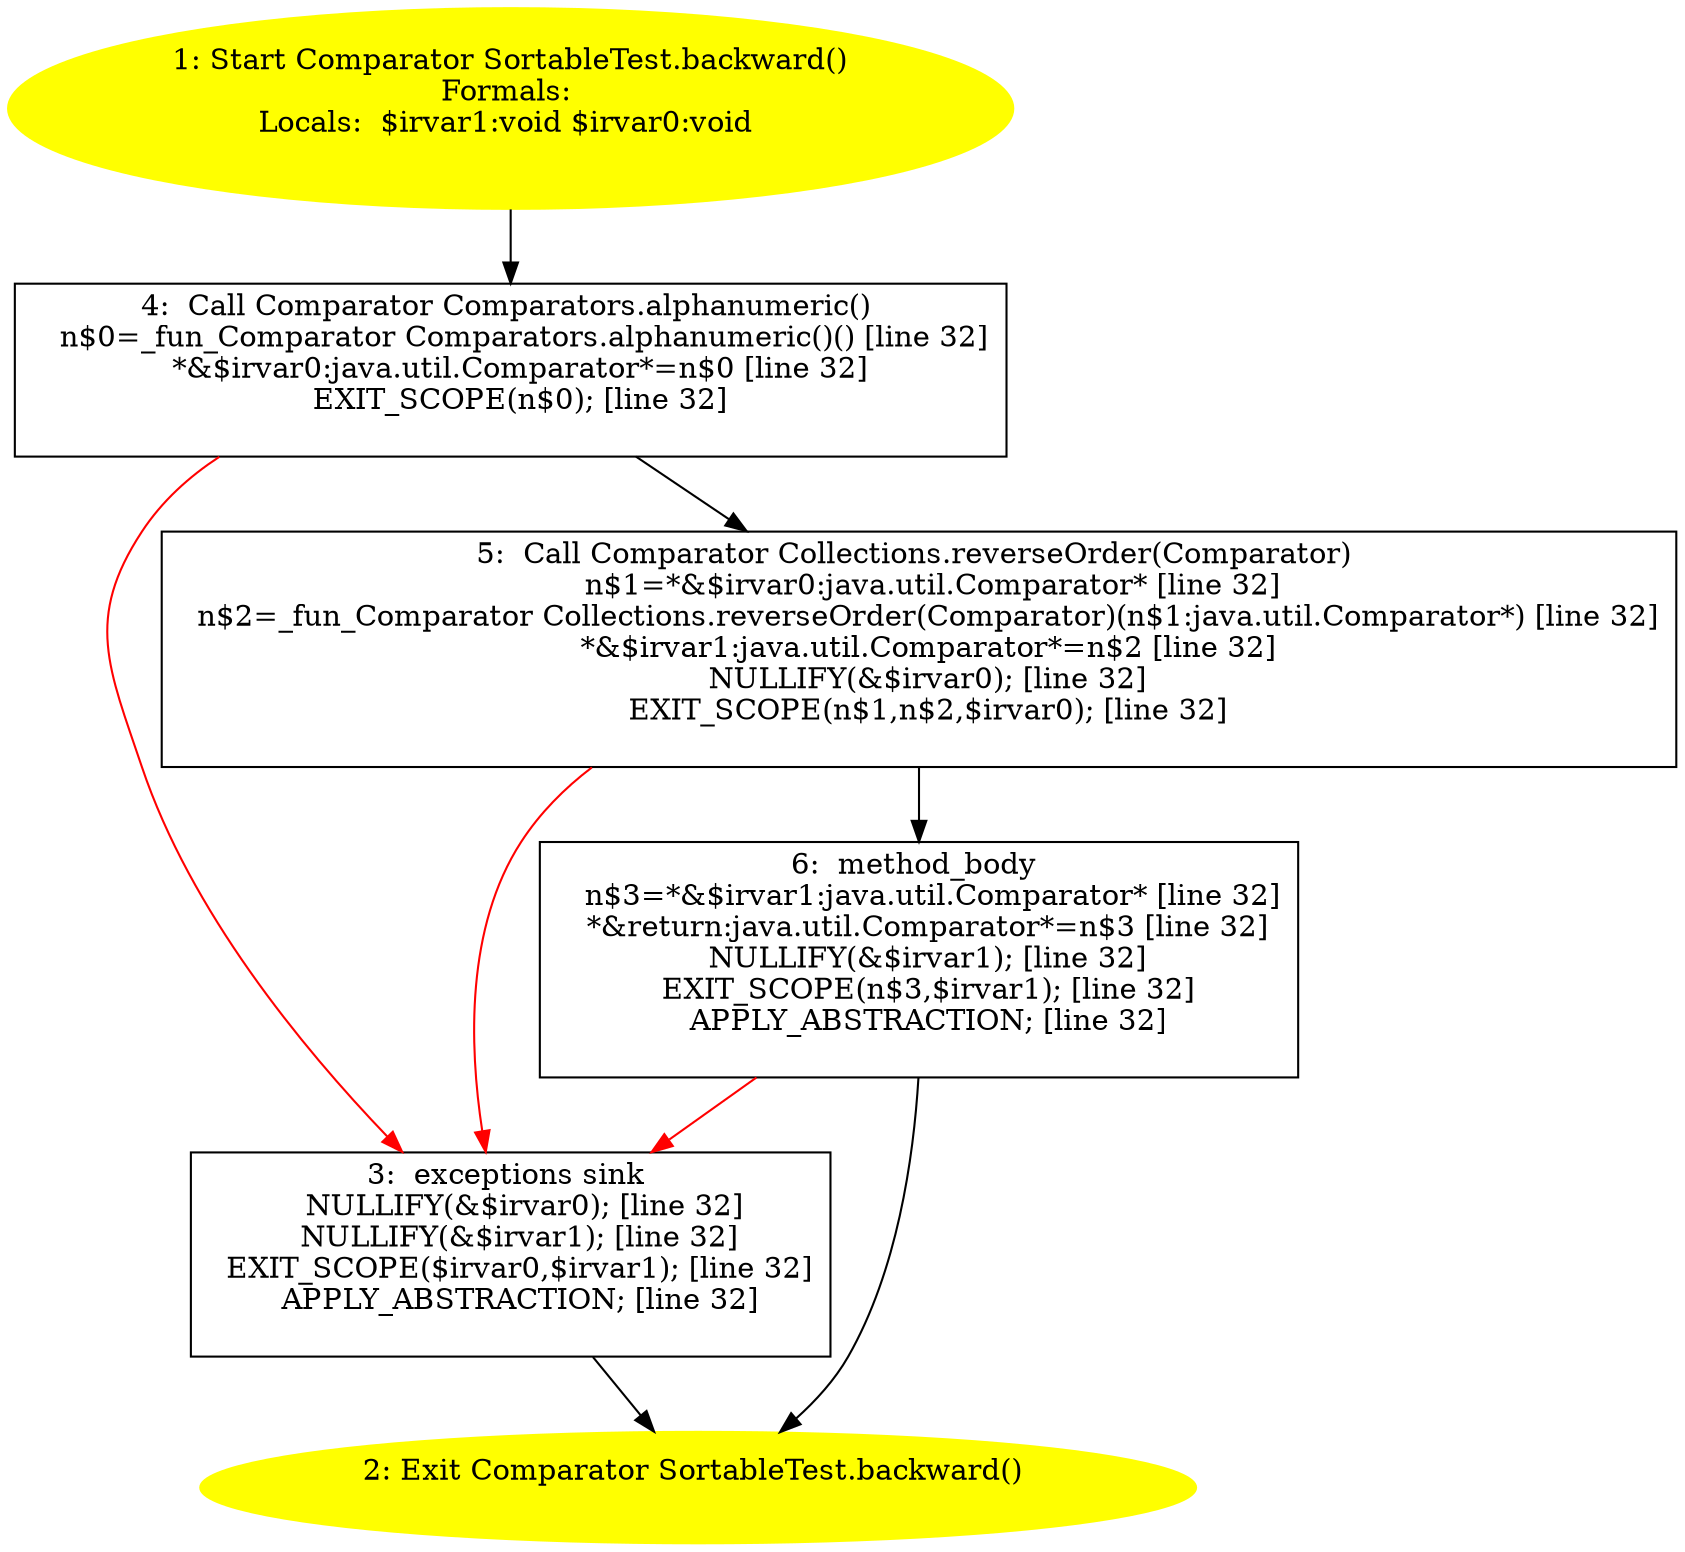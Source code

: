 /* @generated */
digraph cfg {
"org.junit.tests.manipulation.SortableTest.backward():java.util.Comparator.9782bee8889e7894baeb0b82e18cfd24_1" [label="1: Start Comparator SortableTest.backward()\nFormals: \nLocals:  $irvar1:void $irvar0:void \n  " color=yellow style=filled]
	

	 "org.junit.tests.manipulation.SortableTest.backward():java.util.Comparator.9782bee8889e7894baeb0b82e18cfd24_1" -> "org.junit.tests.manipulation.SortableTest.backward():java.util.Comparator.9782bee8889e7894baeb0b82e18cfd24_4" ;
"org.junit.tests.manipulation.SortableTest.backward():java.util.Comparator.9782bee8889e7894baeb0b82e18cfd24_2" [label="2: Exit Comparator SortableTest.backward() \n  " color=yellow style=filled]
	

"org.junit.tests.manipulation.SortableTest.backward():java.util.Comparator.9782bee8889e7894baeb0b82e18cfd24_3" [label="3:  exceptions sink \n   NULLIFY(&$irvar0); [line 32]\n  NULLIFY(&$irvar1); [line 32]\n  EXIT_SCOPE($irvar0,$irvar1); [line 32]\n  APPLY_ABSTRACTION; [line 32]\n " shape="box"]
	

	 "org.junit.tests.manipulation.SortableTest.backward():java.util.Comparator.9782bee8889e7894baeb0b82e18cfd24_3" -> "org.junit.tests.manipulation.SortableTest.backward():java.util.Comparator.9782bee8889e7894baeb0b82e18cfd24_2" ;
"org.junit.tests.manipulation.SortableTest.backward():java.util.Comparator.9782bee8889e7894baeb0b82e18cfd24_4" [label="4:  Call Comparator Comparators.alphanumeric() \n   n$0=_fun_Comparator Comparators.alphanumeric()() [line 32]\n  *&$irvar0:java.util.Comparator*=n$0 [line 32]\n  EXIT_SCOPE(n$0); [line 32]\n " shape="box"]
	

	 "org.junit.tests.manipulation.SortableTest.backward():java.util.Comparator.9782bee8889e7894baeb0b82e18cfd24_4" -> "org.junit.tests.manipulation.SortableTest.backward():java.util.Comparator.9782bee8889e7894baeb0b82e18cfd24_5" ;
	 "org.junit.tests.manipulation.SortableTest.backward():java.util.Comparator.9782bee8889e7894baeb0b82e18cfd24_4" -> "org.junit.tests.manipulation.SortableTest.backward():java.util.Comparator.9782bee8889e7894baeb0b82e18cfd24_3" [color="red" ];
"org.junit.tests.manipulation.SortableTest.backward():java.util.Comparator.9782bee8889e7894baeb0b82e18cfd24_5" [label="5:  Call Comparator Collections.reverseOrder(Comparator) \n   n$1=*&$irvar0:java.util.Comparator* [line 32]\n  n$2=_fun_Comparator Collections.reverseOrder(Comparator)(n$1:java.util.Comparator*) [line 32]\n  *&$irvar1:java.util.Comparator*=n$2 [line 32]\n  NULLIFY(&$irvar0); [line 32]\n  EXIT_SCOPE(n$1,n$2,$irvar0); [line 32]\n " shape="box"]
	

	 "org.junit.tests.manipulation.SortableTest.backward():java.util.Comparator.9782bee8889e7894baeb0b82e18cfd24_5" -> "org.junit.tests.manipulation.SortableTest.backward():java.util.Comparator.9782bee8889e7894baeb0b82e18cfd24_6" ;
	 "org.junit.tests.manipulation.SortableTest.backward():java.util.Comparator.9782bee8889e7894baeb0b82e18cfd24_5" -> "org.junit.tests.manipulation.SortableTest.backward():java.util.Comparator.9782bee8889e7894baeb0b82e18cfd24_3" [color="red" ];
"org.junit.tests.manipulation.SortableTest.backward():java.util.Comparator.9782bee8889e7894baeb0b82e18cfd24_6" [label="6:  method_body \n   n$3=*&$irvar1:java.util.Comparator* [line 32]\n  *&return:java.util.Comparator*=n$3 [line 32]\n  NULLIFY(&$irvar1); [line 32]\n  EXIT_SCOPE(n$3,$irvar1); [line 32]\n  APPLY_ABSTRACTION; [line 32]\n " shape="box"]
	

	 "org.junit.tests.manipulation.SortableTest.backward():java.util.Comparator.9782bee8889e7894baeb0b82e18cfd24_6" -> "org.junit.tests.manipulation.SortableTest.backward():java.util.Comparator.9782bee8889e7894baeb0b82e18cfd24_2" ;
	 "org.junit.tests.manipulation.SortableTest.backward():java.util.Comparator.9782bee8889e7894baeb0b82e18cfd24_6" -> "org.junit.tests.manipulation.SortableTest.backward():java.util.Comparator.9782bee8889e7894baeb0b82e18cfd24_3" [color="red" ];
}
